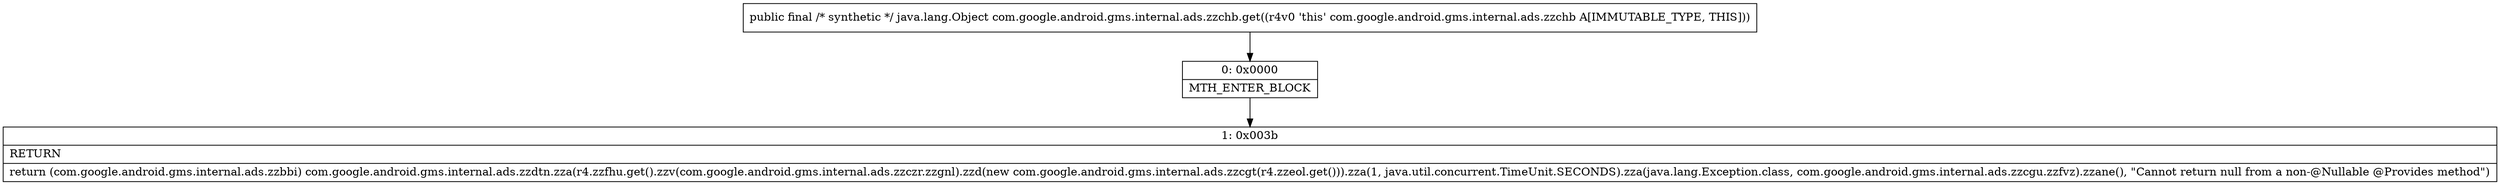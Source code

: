 digraph "CFG forcom.google.android.gms.internal.ads.zzchb.get()Ljava\/lang\/Object;" {
Node_0 [shape=record,label="{0\:\ 0x0000|MTH_ENTER_BLOCK\l}"];
Node_1 [shape=record,label="{1\:\ 0x003b|RETURN\l|return (com.google.android.gms.internal.ads.zzbbi) com.google.android.gms.internal.ads.zzdtn.zza(r4.zzfhu.get().zzv(com.google.android.gms.internal.ads.zzczr.zzgnl).zzd(new com.google.android.gms.internal.ads.zzcgt(r4.zzeol.get())).zza(1, java.util.concurrent.TimeUnit.SECONDS).zza(java.lang.Exception.class, com.google.android.gms.internal.ads.zzcgu.zzfvz).zzane(), \"Cannot return null from a non\-@Nullable @Provides method\")\l}"];
MethodNode[shape=record,label="{public final \/* synthetic *\/ java.lang.Object com.google.android.gms.internal.ads.zzchb.get((r4v0 'this' com.google.android.gms.internal.ads.zzchb A[IMMUTABLE_TYPE, THIS])) }"];
MethodNode -> Node_0;
Node_0 -> Node_1;
}

